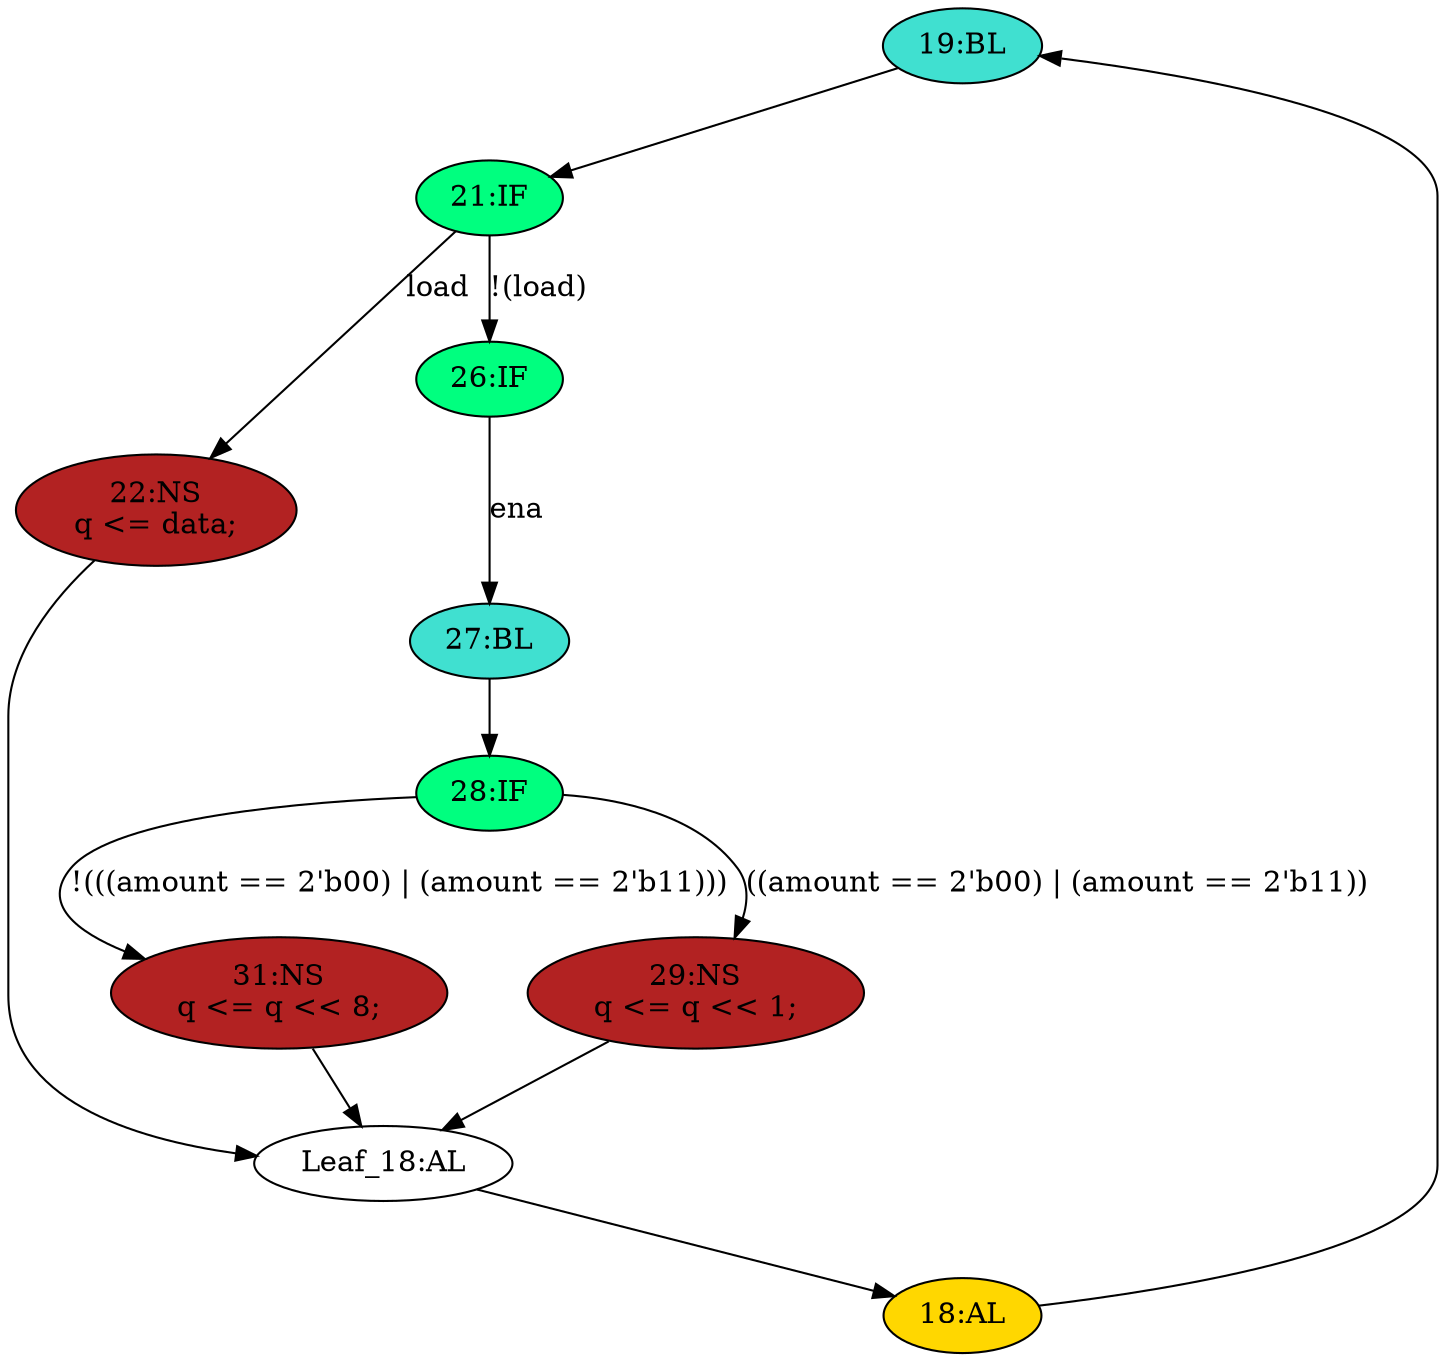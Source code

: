 strict digraph "compose( ,  )" {
	node [label="\N"];
	"19:BL"	[ast="<pyverilog.vparser.ast.Block object at 0x7ff3932b50d0>",
		fillcolor=turquoise,
		label="19:BL",
		statements="[]",
		style=filled,
		typ=Block];
	"21:IF"	[ast="<pyverilog.vparser.ast.IfStatement object at 0x7ff392fe3e10>",
		fillcolor=springgreen,
		label="21:IF",
		statements="[]",
		style=filled,
		typ=IfStatement];
	"19:BL" -> "21:IF"	[cond="[]",
		lineno=None];
	"Leaf_18:AL"	[def_var="['q']",
		label="Leaf_18:AL"];
	"18:AL"	[ast="<pyverilog.vparser.ast.Always object at 0x7ff392ff71d0>",
		clk_sens=True,
		fillcolor=gold,
		label="18:AL",
		sens="['clk']",
		statements="[]",
		style=filled,
		typ=Always,
		use_var="['load', 'ena', 'amount', 'data', 'q']"];
	"Leaf_18:AL" -> "18:AL";
	"28:IF"	[ast="<pyverilog.vparser.ast.IfStatement object at 0x7ff392fe6650>",
		fillcolor=springgreen,
		label="28:IF",
		statements="[]",
		style=filled,
		typ=IfStatement];
	"31:NS"	[ast="<pyverilog.vparser.ast.NonblockingSubstitution object at 0x7ff392fe6350>",
		fillcolor=firebrick,
		label="31:NS
q <= q << 8;",
		statements="[<pyverilog.vparser.ast.NonblockingSubstitution object at 0x7ff392fe6350>]",
		style=filled,
		typ=NonblockingSubstitution];
	"28:IF" -> "31:NS"	[cond="['amount', 'amount']",
		label="!(((amount == 2'b00) | (amount == 2'b11)))",
		lineno=28];
	"29:NS"	[ast="<pyverilog.vparser.ast.NonblockingSubstitution object at 0x7ff392fe6e90>",
		fillcolor=firebrick,
		label="29:NS
q <= q << 1;",
		statements="[<pyverilog.vparser.ast.NonblockingSubstitution object at 0x7ff392fe6e90>]",
		style=filled,
		typ=NonblockingSubstitution];
	"28:IF" -> "29:NS"	[cond="['amount', 'amount']",
		label="((amount == 2'b00) | (amount == 2'b11))",
		lineno=28];
	"22:NS"	[ast="<pyverilog.vparser.ast.NonblockingSubstitution object at 0x7ff392fe3610>",
		fillcolor=firebrick,
		label="22:NS
q <= data;",
		statements="[<pyverilog.vparser.ast.NonblockingSubstitution object at 0x7ff392fe3610>]",
		style=filled,
		typ=NonblockingSubstitution];
	"22:NS" -> "Leaf_18:AL"	[cond="[]",
		lineno=None];
	"31:NS" -> "Leaf_18:AL"	[cond="[]",
		lineno=None];
	"21:IF" -> "22:NS"	[cond="['load']",
		label=load,
		lineno=21];
	"26:IF"	[ast="<pyverilog.vparser.ast.IfStatement object at 0x7ff392f8e550>",
		fillcolor=springgreen,
		label="26:IF",
		statements="[]",
		style=filled,
		typ=IfStatement];
	"21:IF" -> "26:IF"	[cond="['load']",
		label="!(load)",
		lineno=21];
	"27:BL"	[ast="<pyverilog.vparser.ast.Block object at 0x7ff392ff1250>",
		fillcolor=turquoise,
		label="27:BL",
		statements="[]",
		style=filled,
		typ=Block];
	"27:BL" -> "28:IF"	[cond="[]",
		lineno=None];
	"26:IF" -> "27:BL"	[cond="['ena']",
		label=ena,
		lineno=26];
	"29:NS" -> "Leaf_18:AL"	[cond="[]",
		lineno=None];
	"18:AL" -> "19:BL"	[cond="[]",
		lineno=None];
}
